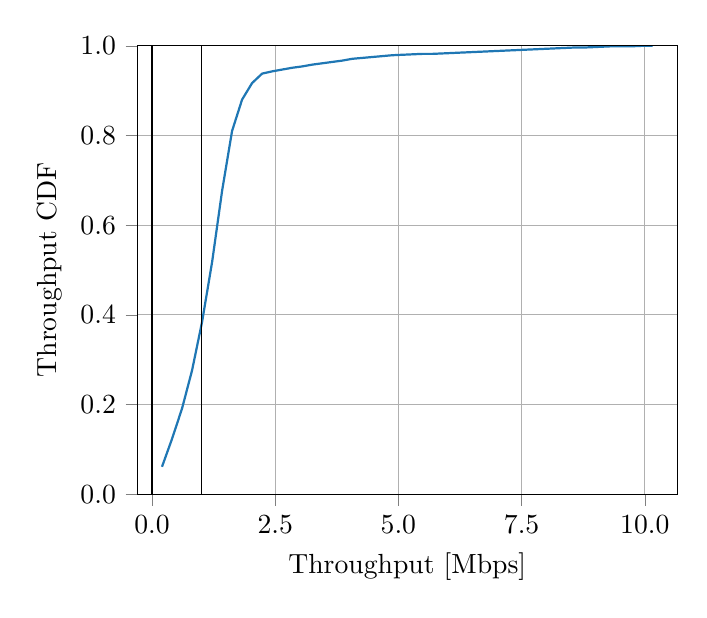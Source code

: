 % This file was created by matplotlib2tikz v0.6.18.
\begin{tikzpicture}

\definecolor{color0}{rgb}{0.122,0.467,0.706}

\begin{axis}[
tick align=outside,
tick pos=left,
x grid style={white!69.02!black},
xlabel={Throughput [Mbps]},
xmajorgrids,
xmin=-0.295, xmax=10.655,
xtick={-2.5,0,2.5,5,7.5,10,12.5},
xticklabels={$-2.5$,$0.0$,$2.5$,$5.0$,$7.5$,$10.0$,$12.5$},
y grid style={white!69.02!black},
ylabel={Throughput CDF},
ymajorgrids,
ymin=0, ymax=1,
ytick={0,0.2,0.4,0.6,0.8,1},
yticklabels={$0.0$,$0.2$,$0.4$,$0.6$,$0.8$,$1.0$}
]
\addplot [thick, color0, forget plot]
table [row sep=\\]{%
0.203	0.061 \\
0.406	0.123 \\
0.61	0.191 \\
0.813	0.276 \\
1.016	0.384 \\
1.219	0.517 \\
1.422	0.676 \\
1.625	0.81 \\
1.828	0.88 \\
2.032	0.917 \\
2.235	0.938 \\
2.438	0.943 \\
2.641	0.947 \\
2.844	0.951 \\
3.047	0.954 \\
3.251	0.958 \\
3.454	0.961 \\
3.657	0.964 \\
3.86	0.967 \\
4.063	0.971 \\
4.266	0.973 \\
4.469	0.975 \\
4.673	0.977 \\
4.876	0.979 \\
5.079	0.98 \\
5.282	0.981 \\
5.485	0.982 \\
5.688	0.982 \\
5.892	0.983 \\
6.095	0.984 \\
6.298	0.985 \\
6.501	0.986 \\
6.704	0.987 \\
6.907	0.988 \\
7.11	0.989 \\
7.314	0.99 \\
7.517	0.991 \\
7.72	0.992 \\
7.923	0.993 \\
8.126	0.994 \\
8.329	0.995 \\
8.533	0.996 \\
8.736	0.996 \\
8.939	0.997 \\
9.142	0.998 \\
9.345	0.999 \\
9.548	0.999 \\
9.751	0.999 \\
9.955	1.0 \\
10.158	1 \\
};
\path [draw=black, fill opacity=0] (axis cs:0,0)
--(axis cs:0,1);

\path [draw=black, fill opacity=0] (axis cs:1,0)
--(axis cs:1,1);

\path [draw=black, fill opacity=0] (axis cs:-0.295,0)
--(axis cs:10.655,0);

\path [draw=black, fill opacity=0] (axis cs:-0.295,1)
--(axis cs:10.655,1);

\end{axis}

\end{tikzpicture}